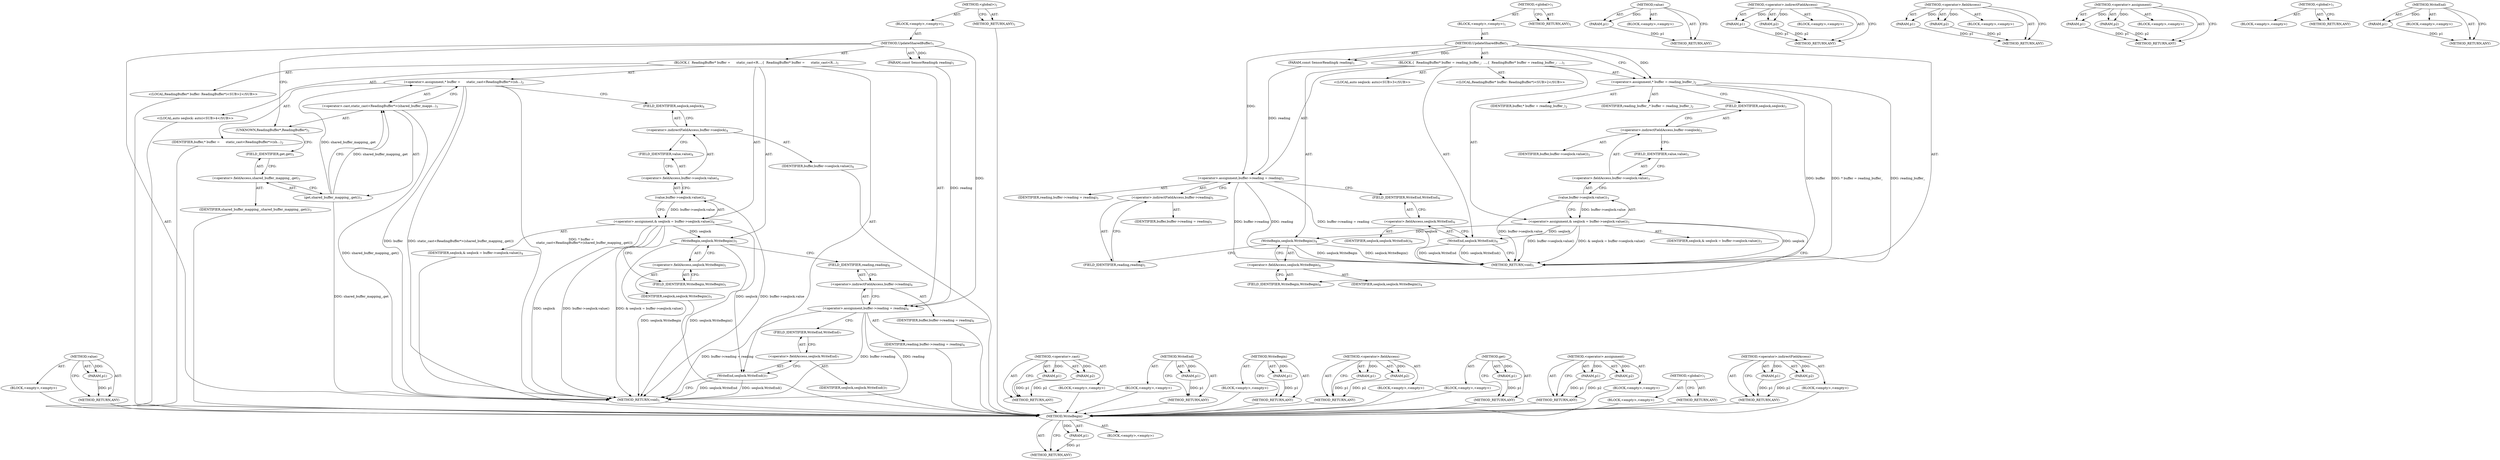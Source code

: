digraph "WriteEnd" {
vulnerable_82 [label=<(METHOD,value)>];
vulnerable_83 [label=<(PARAM,p1)>];
vulnerable_84 [label=<(BLOCK,&lt;empty&gt;,&lt;empty&gt;)>];
vulnerable_85 [label=<(METHOD_RETURN,ANY)>];
vulnerable_6 [label=<(METHOD,&lt;global&gt;)<SUB>1</SUB>>];
vulnerable_7 [label=<(BLOCK,&lt;empty&gt;,&lt;empty&gt;)<SUB>1</SUB>>];
vulnerable_8 [label=<(METHOD,UpdateSharedBuffer)<SUB>1</SUB>>];
vulnerable_9 [label=<(PARAM,const SensorReading&amp; reading)<SUB>1</SUB>>];
vulnerable_10 [label=<(BLOCK,{
  ReadingBuffer* buffer =
      static_cast&lt;R...,{
  ReadingBuffer* buffer =
      static_cast&lt;R...)<SUB>1</SUB>>];
vulnerable_11 [label="<(LOCAL,ReadingBuffer* buffer: ReadingBuffer*)<SUB>2</SUB>>"];
vulnerable_12 [label=<(&lt;operator&gt;.assignment,* buffer =
      static_cast&lt;ReadingBuffer*&gt;(sh...)<SUB>2</SUB>>];
vulnerable_13 [label=<(IDENTIFIER,buffer,* buffer =
      static_cast&lt;ReadingBuffer*&gt;(sh...)<SUB>2</SUB>>];
vulnerable_14 [label=<(&lt;operator&gt;.cast,static_cast&lt;ReadingBuffer*&gt;(shared_buffer_mappi...)<SUB>3</SUB>>];
vulnerable_15 [label=<(UNKNOWN,ReadingBuffer*,ReadingBuffer*)<SUB>3</SUB>>];
vulnerable_16 [label=<(get,shared_buffer_mapping_.get())<SUB>3</SUB>>];
vulnerable_17 [label=<(&lt;operator&gt;.fieldAccess,shared_buffer_mapping_.get)<SUB>3</SUB>>];
vulnerable_18 [label=<(IDENTIFIER,shared_buffer_mapping_,shared_buffer_mapping_.get())<SUB>3</SUB>>];
vulnerable_19 [label=<(FIELD_IDENTIFIER,get,get)<SUB>3</SUB>>];
vulnerable_20 [label="<(LOCAL,auto seqlock: auto)<SUB>4</SUB>>"];
vulnerable_21 [label=<(&lt;operator&gt;.assignment,&amp; seqlock = buffer-&gt;seqlock.value())<SUB>4</SUB>>];
vulnerable_22 [label=<(IDENTIFIER,seqlock,&amp; seqlock = buffer-&gt;seqlock.value())<SUB>4</SUB>>];
vulnerable_23 [label=<(value,buffer-&gt;seqlock.value())<SUB>4</SUB>>];
vulnerable_24 [label=<(&lt;operator&gt;.fieldAccess,buffer-&gt;seqlock.value)<SUB>4</SUB>>];
vulnerable_25 [label=<(&lt;operator&gt;.indirectFieldAccess,buffer-&gt;seqlock)<SUB>4</SUB>>];
vulnerable_26 [label=<(IDENTIFIER,buffer,buffer-&gt;seqlock.value())<SUB>4</SUB>>];
vulnerable_27 [label=<(FIELD_IDENTIFIER,seqlock,seqlock)<SUB>4</SUB>>];
vulnerable_28 [label=<(FIELD_IDENTIFIER,value,value)<SUB>4</SUB>>];
vulnerable_29 [label=<(WriteBegin,seqlock.WriteBegin())<SUB>5</SUB>>];
vulnerable_30 [label=<(&lt;operator&gt;.fieldAccess,seqlock.WriteBegin)<SUB>5</SUB>>];
vulnerable_31 [label=<(IDENTIFIER,seqlock,seqlock.WriteBegin())<SUB>5</SUB>>];
vulnerable_32 [label=<(FIELD_IDENTIFIER,WriteBegin,WriteBegin)<SUB>5</SUB>>];
vulnerable_33 [label=<(&lt;operator&gt;.assignment,buffer-&gt;reading = reading)<SUB>6</SUB>>];
vulnerable_34 [label=<(&lt;operator&gt;.indirectFieldAccess,buffer-&gt;reading)<SUB>6</SUB>>];
vulnerable_35 [label=<(IDENTIFIER,buffer,buffer-&gt;reading = reading)<SUB>6</SUB>>];
vulnerable_36 [label=<(FIELD_IDENTIFIER,reading,reading)<SUB>6</SUB>>];
vulnerable_37 [label=<(IDENTIFIER,reading,buffer-&gt;reading = reading)<SUB>6</SUB>>];
vulnerable_38 [label=<(WriteEnd,seqlock.WriteEnd())<SUB>7</SUB>>];
vulnerable_39 [label=<(&lt;operator&gt;.fieldAccess,seqlock.WriteEnd)<SUB>7</SUB>>];
vulnerable_40 [label=<(IDENTIFIER,seqlock,seqlock.WriteEnd())<SUB>7</SUB>>];
vulnerable_41 [label=<(FIELD_IDENTIFIER,WriteEnd,WriteEnd)<SUB>7</SUB>>];
vulnerable_42 [label=<(METHOD_RETURN,void)<SUB>1</SUB>>];
vulnerable_44 [label=<(METHOD_RETURN,ANY)<SUB>1</SUB>>];
vulnerable_68 [label=<(METHOD,&lt;operator&gt;.cast)>];
vulnerable_69 [label=<(PARAM,p1)>];
vulnerable_70 [label=<(PARAM,p2)>];
vulnerable_71 [label=<(BLOCK,&lt;empty&gt;,&lt;empty&gt;)>];
vulnerable_72 [label=<(METHOD_RETURN,ANY)>];
vulnerable_95 [label=<(METHOD,WriteEnd)>];
vulnerable_96 [label=<(PARAM,p1)>];
vulnerable_97 [label=<(BLOCK,&lt;empty&gt;,&lt;empty&gt;)>];
vulnerable_98 [label=<(METHOD_RETURN,ANY)>];
vulnerable_91 [label=<(METHOD,WriteBegin)>];
vulnerable_92 [label=<(PARAM,p1)>];
vulnerable_93 [label=<(BLOCK,&lt;empty&gt;,&lt;empty&gt;)>];
vulnerable_94 [label=<(METHOD_RETURN,ANY)>];
vulnerable_77 [label=<(METHOD,&lt;operator&gt;.fieldAccess)>];
vulnerable_78 [label=<(PARAM,p1)>];
vulnerable_79 [label=<(PARAM,p2)>];
vulnerable_80 [label=<(BLOCK,&lt;empty&gt;,&lt;empty&gt;)>];
vulnerable_81 [label=<(METHOD_RETURN,ANY)>];
vulnerable_73 [label=<(METHOD,get)>];
vulnerable_74 [label=<(PARAM,p1)>];
vulnerable_75 [label=<(BLOCK,&lt;empty&gt;,&lt;empty&gt;)>];
vulnerable_76 [label=<(METHOD_RETURN,ANY)>];
vulnerable_63 [label=<(METHOD,&lt;operator&gt;.assignment)>];
vulnerable_64 [label=<(PARAM,p1)>];
vulnerable_65 [label=<(PARAM,p2)>];
vulnerable_66 [label=<(BLOCK,&lt;empty&gt;,&lt;empty&gt;)>];
vulnerable_67 [label=<(METHOD_RETURN,ANY)>];
vulnerable_57 [label=<(METHOD,&lt;global&gt;)<SUB>1</SUB>>];
vulnerable_58 [label=<(BLOCK,&lt;empty&gt;,&lt;empty&gt;)>];
vulnerable_59 [label=<(METHOD_RETURN,ANY)>];
vulnerable_86 [label=<(METHOD,&lt;operator&gt;.indirectFieldAccess)>];
vulnerable_87 [label=<(PARAM,p1)>];
vulnerable_88 [label=<(PARAM,p2)>];
vulnerable_89 [label=<(BLOCK,&lt;empty&gt;,&lt;empty&gt;)>];
vulnerable_90 [label=<(METHOD_RETURN,ANY)>];
fixed_77 [label=<(METHOD,WriteBegin)>];
fixed_78 [label=<(PARAM,p1)>];
fixed_79 [label=<(BLOCK,&lt;empty&gt;,&lt;empty&gt;)>];
fixed_80 [label=<(METHOD_RETURN,ANY)>];
fixed_6 [label=<(METHOD,&lt;global&gt;)<SUB>1</SUB>>];
fixed_7 [label=<(BLOCK,&lt;empty&gt;,&lt;empty&gt;)<SUB>1</SUB>>];
fixed_8 [label=<(METHOD,UpdateSharedBuffer)<SUB>1</SUB>>];
fixed_9 [label=<(PARAM,const SensorReading&amp; reading)<SUB>1</SUB>>];
fixed_10 [label=<(BLOCK,{
  ReadingBuffer* buffer = reading_buffer_;
  ...,{
  ReadingBuffer* buffer = reading_buffer_;
  ...)<SUB>1</SUB>>];
fixed_11 [label="<(LOCAL,ReadingBuffer* buffer: ReadingBuffer*)<SUB>2</SUB>>"];
fixed_12 [label=<(&lt;operator&gt;.assignment,* buffer = reading_buffer_)<SUB>2</SUB>>];
fixed_13 [label=<(IDENTIFIER,buffer,* buffer = reading_buffer_)<SUB>2</SUB>>];
fixed_14 [label=<(IDENTIFIER,reading_buffer_,* buffer = reading_buffer_)<SUB>2</SUB>>];
fixed_15 [label="<(LOCAL,auto seqlock: auto)<SUB>3</SUB>>"];
fixed_16 [label=<(&lt;operator&gt;.assignment,&amp; seqlock = buffer-&gt;seqlock.value())<SUB>3</SUB>>];
fixed_17 [label=<(IDENTIFIER,seqlock,&amp; seqlock = buffer-&gt;seqlock.value())<SUB>3</SUB>>];
fixed_18 [label=<(value,buffer-&gt;seqlock.value())<SUB>3</SUB>>];
fixed_19 [label=<(&lt;operator&gt;.fieldAccess,buffer-&gt;seqlock.value)<SUB>3</SUB>>];
fixed_20 [label=<(&lt;operator&gt;.indirectFieldAccess,buffer-&gt;seqlock)<SUB>3</SUB>>];
fixed_21 [label=<(IDENTIFIER,buffer,buffer-&gt;seqlock.value())<SUB>3</SUB>>];
fixed_22 [label=<(FIELD_IDENTIFIER,seqlock,seqlock)<SUB>3</SUB>>];
fixed_23 [label=<(FIELD_IDENTIFIER,value,value)<SUB>3</SUB>>];
fixed_24 [label=<(WriteBegin,seqlock.WriteBegin())<SUB>4</SUB>>];
fixed_25 [label=<(&lt;operator&gt;.fieldAccess,seqlock.WriteBegin)<SUB>4</SUB>>];
fixed_26 [label=<(IDENTIFIER,seqlock,seqlock.WriteBegin())<SUB>4</SUB>>];
fixed_27 [label=<(FIELD_IDENTIFIER,WriteBegin,WriteBegin)<SUB>4</SUB>>];
fixed_28 [label=<(&lt;operator&gt;.assignment,buffer-&gt;reading = reading)<SUB>5</SUB>>];
fixed_29 [label=<(&lt;operator&gt;.indirectFieldAccess,buffer-&gt;reading)<SUB>5</SUB>>];
fixed_30 [label=<(IDENTIFIER,buffer,buffer-&gt;reading = reading)<SUB>5</SUB>>];
fixed_31 [label=<(FIELD_IDENTIFIER,reading,reading)<SUB>5</SUB>>];
fixed_32 [label=<(IDENTIFIER,reading,buffer-&gt;reading = reading)<SUB>5</SUB>>];
fixed_33 [label=<(WriteEnd,seqlock.WriteEnd())<SUB>6</SUB>>];
fixed_34 [label=<(&lt;operator&gt;.fieldAccess,seqlock.WriteEnd)<SUB>6</SUB>>];
fixed_35 [label=<(IDENTIFIER,seqlock,seqlock.WriteEnd())<SUB>6</SUB>>];
fixed_36 [label=<(FIELD_IDENTIFIER,WriteEnd,WriteEnd)<SUB>6</SUB>>];
fixed_37 [label=<(METHOD_RETURN,void)<SUB>1</SUB>>];
fixed_39 [label=<(METHOD_RETURN,ANY)<SUB>1</SUB>>];
fixed_63 [label=<(METHOD,value)>];
fixed_64 [label=<(PARAM,p1)>];
fixed_65 [label=<(BLOCK,&lt;empty&gt;,&lt;empty&gt;)>];
fixed_66 [label=<(METHOD_RETURN,ANY)>];
fixed_72 [label=<(METHOD,&lt;operator&gt;.indirectFieldAccess)>];
fixed_73 [label=<(PARAM,p1)>];
fixed_74 [label=<(PARAM,p2)>];
fixed_75 [label=<(BLOCK,&lt;empty&gt;,&lt;empty&gt;)>];
fixed_76 [label=<(METHOD_RETURN,ANY)>];
fixed_67 [label=<(METHOD,&lt;operator&gt;.fieldAccess)>];
fixed_68 [label=<(PARAM,p1)>];
fixed_69 [label=<(PARAM,p2)>];
fixed_70 [label=<(BLOCK,&lt;empty&gt;,&lt;empty&gt;)>];
fixed_71 [label=<(METHOD_RETURN,ANY)>];
fixed_58 [label=<(METHOD,&lt;operator&gt;.assignment)>];
fixed_59 [label=<(PARAM,p1)>];
fixed_60 [label=<(PARAM,p2)>];
fixed_61 [label=<(BLOCK,&lt;empty&gt;,&lt;empty&gt;)>];
fixed_62 [label=<(METHOD_RETURN,ANY)>];
fixed_52 [label=<(METHOD,&lt;global&gt;)<SUB>1</SUB>>];
fixed_53 [label=<(BLOCK,&lt;empty&gt;,&lt;empty&gt;)>];
fixed_54 [label=<(METHOD_RETURN,ANY)>];
fixed_81 [label=<(METHOD,WriteEnd)>];
fixed_82 [label=<(PARAM,p1)>];
fixed_83 [label=<(BLOCK,&lt;empty&gt;,&lt;empty&gt;)>];
fixed_84 [label=<(METHOD_RETURN,ANY)>];
vulnerable_82 -> vulnerable_83  [key=0, label="AST: "];
vulnerable_82 -> vulnerable_83  [key=1, label="DDG: "];
vulnerable_82 -> vulnerable_84  [key=0, label="AST: "];
vulnerable_82 -> vulnerable_85  [key=0, label="AST: "];
vulnerable_82 -> vulnerable_85  [key=1, label="CFG: "];
vulnerable_83 -> vulnerable_85  [key=0, label="DDG: p1"];
vulnerable_84 -> fixed_77  [key=0];
vulnerable_85 -> fixed_77  [key=0];
vulnerable_6 -> vulnerable_7  [key=0, label="AST: "];
vulnerable_6 -> vulnerable_44  [key=0, label="AST: "];
vulnerable_6 -> vulnerable_44  [key=1, label="CFG: "];
vulnerable_7 -> vulnerable_8  [key=0, label="AST: "];
vulnerable_8 -> vulnerable_9  [key=0, label="AST: "];
vulnerable_8 -> vulnerable_9  [key=1, label="DDG: "];
vulnerable_8 -> vulnerable_10  [key=0, label="AST: "];
vulnerable_8 -> vulnerable_42  [key=0, label="AST: "];
vulnerable_8 -> vulnerable_15  [key=0, label="CFG: "];
vulnerable_8 -> vulnerable_33  [key=0, label="DDG: "];
vulnerable_9 -> vulnerable_33  [key=0, label="DDG: reading"];
vulnerable_10 -> vulnerable_11  [key=0, label="AST: "];
vulnerable_10 -> vulnerable_12  [key=0, label="AST: "];
vulnerable_10 -> vulnerable_20  [key=0, label="AST: "];
vulnerable_10 -> vulnerable_21  [key=0, label="AST: "];
vulnerable_10 -> vulnerable_29  [key=0, label="AST: "];
vulnerable_10 -> vulnerable_33  [key=0, label="AST: "];
vulnerable_10 -> vulnerable_38  [key=0, label="AST: "];
vulnerable_11 -> fixed_77  [key=0];
vulnerable_12 -> vulnerable_13  [key=0, label="AST: "];
vulnerable_12 -> vulnerable_14  [key=0, label="AST: "];
vulnerable_12 -> vulnerable_27  [key=0, label="CFG: "];
vulnerable_12 -> vulnerable_42  [key=0, label="DDG: buffer"];
vulnerable_12 -> vulnerable_42  [key=1, label="DDG: static_cast&lt;ReadingBuffer*&gt;(shared_buffer_mapping_.get())"];
vulnerable_12 -> vulnerable_42  [key=2, label="DDG: * buffer =
      static_cast&lt;ReadingBuffer*&gt;(shared_buffer_mapping_.get())"];
vulnerable_13 -> fixed_77  [key=0];
vulnerable_14 -> vulnerable_15  [key=0, label="AST: "];
vulnerable_14 -> vulnerable_16  [key=0, label="AST: "];
vulnerable_14 -> vulnerable_12  [key=0, label="CFG: "];
vulnerable_14 -> vulnerable_42  [key=0, label="DDG: shared_buffer_mapping_.get()"];
vulnerable_15 -> vulnerable_19  [key=0, label="CFG: "];
vulnerable_16 -> vulnerable_17  [key=0, label="AST: "];
vulnerable_16 -> vulnerable_14  [key=0, label="CFG: "];
vulnerable_16 -> vulnerable_14  [key=1, label="DDG: shared_buffer_mapping_.get"];
vulnerable_16 -> vulnerable_42  [key=0, label="DDG: shared_buffer_mapping_.get"];
vulnerable_16 -> vulnerable_12  [key=0, label="DDG: shared_buffer_mapping_.get"];
vulnerable_17 -> vulnerable_18  [key=0, label="AST: "];
vulnerable_17 -> vulnerable_19  [key=0, label="AST: "];
vulnerable_17 -> vulnerable_16  [key=0, label="CFG: "];
vulnerable_18 -> fixed_77  [key=0];
vulnerable_19 -> vulnerable_17  [key=0, label="CFG: "];
vulnerable_20 -> fixed_77  [key=0];
vulnerable_21 -> vulnerable_22  [key=0, label="AST: "];
vulnerable_21 -> vulnerable_23  [key=0, label="AST: "];
vulnerable_21 -> vulnerable_32  [key=0, label="CFG: "];
vulnerable_21 -> vulnerable_42  [key=0, label="DDG: seqlock"];
vulnerable_21 -> vulnerable_42  [key=1, label="DDG: buffer-&gt;seqlock.value()"];
vulnerable_21 -> vulnerable_42  [key=2, label="DDG: &amp; seqlock = buffer-&gt;seqlock.value()"];
vulnerable_21 -> vulnerable_29  [key=0, label="DDG: seqlock"];
vulnerable_21 -> vulnerable_38  [key=0, label="DDG: seqlock"];
vulnerable_22 -> fixed_77  [key=0];
vulnerable_23 -> vulnerable_24  [key=0, label="AST: "];
vulnerable_23 -> vulnerable_21  [key=0, label="CFG: "];
vulnerable_23 -> vulnerable_21  [key=1, label="DDG: buffer-&gt;seqlock.value"];
vulnerable_23 -> vulnerable_42  [key=0, label="DDG: buffer-&gt;seqlock.value"];
vulnerable_24 -> vulnerable_25  [key=0, label="AST: "];
vulnerable_24 -> vulnerable_28  [key=0, label="AST: "];
vulnerable_24 -> vulnerable_23  [key=0, label="CFG: "];
vulnerable_25 -> vulnerable_26  [key=0, label="AST: "];
vulnerable_25 -> vulnerable_27  [key=0, label="AST: "];
vulnerable_25 -> vulnerable_28  [key=0, label="CFG: "];
vulnerable_26 -> fixed_77  [key=0];
vulnerable_27 -> vulnerable_25  [key=0, label="CFG: "];
vulnerable_28 -> vulnerable_24  [key=0, label="CFG: "];
vulnerable_29 -> vulnerable_30  [key=0, label="AST: "];
vulnerable_29 -> vulnerable_36  [key=0, label="CFG: "];
vulnerable_29 -> vulnerable_42  [key=0, label="DDG: seqlock.WriteBegin"];
vulnerable_29 -> vulnerable_42  [key=1, label="DDG: seqlock.WriteBegin()"];
vulnerable_30 -> vulnerable_31  [key=0, label="AST: "];
vulnerable_30 -> vulnerable_32  [key=0, label="AST: "];
vulnerable_30 -> vulnerable_29  [key=0, label="CFG: "];
vulnerable_31 -> fixed_77  [key=0];
vulnerable_32 -> vulnerable_30  [key=0, label="CFG: "];
vulnerable_33 -> vulnerable_34  [key=0, label="AST: "];
vulnerable_33 -> vulnerable_37  [key=0, label="AST: "];
vulnerable_33 -> vulnerable_41  [key=0, label="CFG: "];
vulnerable_33 -> vulnerable_42  [key=0, label="DDG: buffer-&gt;reading"];
vulnerable_33 -> vulnerable_42  [key=1, label="DDG: reading"];
vulnerable_33 -> vulnerable_42  [key=2, label="DDG: buffer-&gt;reading = reading"];
vulnerable_34 -> vulnerable_35  [key=0, label="AST: "];
vulnerable_34 -> vulnerable_36  [key=0, label="AST: "];
vulnerable_34 -> vulnerable_33  [key=0, label="CFG: "];
vulnerable_35 -> fixed_77  [key=0];
vulnerable_36 -> vulnerable_34  [key=0, label="CFG: "];
vulnerable_37 -> fixed_77  [key=0];
vulnerable_38 -> vulnerable_39  [key=0, label="AST: "];
vulnerable_38 -> vulnerable_42  [key=0, label="CFG: "];
vulnerable_38 -> vulnerable_42  [key=1, label="DDG: seqlock.WriteEnd"];
vulnerable_38 -> vulnerable_42  [key=2, label="DDG: seqlock.WriteEnd()"];
vulnerable_39 -> vulnerable_40  [key=0, label="AST: "];
vulnerable_39 -> vulnerable_41  [key=0, label="AST: "];
vulnerable_39 -> vulnerable_38  [key=0, label="CFG: "];
vulnerable_40 -> fixed_77  [key=0];
vulnerable_41 -> vulnerable_39  [key=0, label="CFG: "];
vulnerable_42 -> fixed_77  [key=0];
vulnerable_44 -> fixed_77  [key=0];
vulnerable_68 -> vulnerable_69  [key=0, label="AST: "];
vulnerable_68 -> vulnerable_69  [key=1, label="DDG: "];
vulnerable_68 -> vulnerable_71  [key=0, label="AST: "];
vulnerable_68 -> vulnerable_70  [key=0, label="AST: "];
vulnerable_68 -> vulnerable_70  [key=1, label="DDG: "];
vulnerable_68 -> vulnerable_72  [key=0, label="AST: "];
vulnerable_68 -> vulnerable_72  [key=1, label="CFG: "];
vulnerable_69 -> vulnerable_72  [key=0, label="DDG: p1"];
vulnerable_70 -> vulnerable_72  [key=0, label="DDG: p2"];
vulnerable_71 -> fixed_77  [key=0];
vulnerable_72 -> fixed_77  [key=0];
vulnerable_95 -> vulnerable_96  [key=0, label="AST: "];
vulnerable_95 -> vulnerable_96  [key=1, label="DDG: "];
vulnerable_95 -> vulnerable_97  [key=0, label="AST: "];
vulnerable_95 -> vulnerable_98  [key=0, label="AST: "];
vulnerable_95 -> vulnerable_98  [key=1, label="CFG: "];
vulnerable_96 -> vulnerable_98  [key=0, label="DDG: p1"];
vulnerable_97 -> fixed_77  [key=0];
vulnerable_98 -> fixed_77  [key=0];
vulnerable_91 -> vulnerable_92  [key=0, label="AST: "];
vulnerable_91 -> vulnerable_92  [key=1, label="DDG: "];
vulnerable_91 -> vulnerable_93  [key=0, label="AST: "];
vulnerable_91 -> vulnerable_94  [key=0, label="AST: "];
vulnerable_91 -> vulnerable_94  [key=1, label="CFG: "];
vulnerable_92 -> vulnerable_94  [key=0, label="DDG: p1"];
vulnerable_93 -> fixed_77  [key=0];
vulnerable_94 -> fixed_77  [key=0];
vulnerable_77 -> vulnerable_78  [key=0, label="AST: "];
vulnerable_77 -> vulnerable_78  [key=1, label="DDG: "];
vulnerable_77 -> vulnerable_80  [key=0, label="AST: "];
vulnerable_77 -> vulnerable_79  [key=0, label="AST: "];
vulnerable_77 -> vulnerable_79  [key=1, label="DDG: "];
vulnerable_77 -> vulnerable_81  [key=0, label="AST: "];
vulnerable_77 -> vulnerable_81  [key=1, label="CFG: "];
vulnerable_78 -> vulnerable_81  [key=0, label="DDG: p1"];
vulnerable_79 -> vulnerable_81  [key=0, label="DDG: p2"];
vulnerable_80 -> fixed_77  [key=0];
vulnerable_81 -> fixed_77  [key=0];
vulnerable_73 -> vulnerable_74  [key=0, label="AST: "];
vulnerable_73 -> vulnerable_74  [key=1, label="DDG: "];
vulnerable_73 -> vulnerable_75  [key=0, label="AST: "];
vulnerable_73 -> vulnerable_76  [key=0, label="AST: "];
vulnerable_73 -> vulnerable_76  [key=1, label="CFG: "];
vulnerable_74 -> vulnerable_76  [key=0, label="DDG: p1"];
vulnerable_75 -> fixed_77  [key=0];
vulnerable_76 -> fixed_77  [key=0];
vulnerable_63 -> vulnerable_64  [key=0, label="AST: "];
vulnerable_63 -> vulnerable_64  [key=1, label="DDG: "];
vulnerable_63 -> vulnerable_66  [key=0, label="AST: "];
vulnerable_63 -> vulnerable_65  [key=0, label="AST: "];
vulnerable_63 -> vulnerable_65  [key=1, label="DDG: "];
vulnerable_63 -> vulnerable_67  [key=0, label="AST: "];
vulnerable_63 -> vulnerable_67  [key=1, label="CFG: "];
vulnerable_64 -> vulnerable_67  [key=0, label="DDG: p1"];
vulnerable_65 -> vulnerable_67  [key=0, label="DDG: p2"];
vulnerable_66 -> fixed_77  [key=0];
vulnerable_67 -> fixed_77  [key=0];
vulnerable_57 -> vulnerable_58  [key=0, label="AST: "];
vulnerable_57 -> vulnerable_59  [key=0, label="AST: "];
vulnerable_57 -> vulnerable_59  [key=1, label="CFG: "];
vulnerable_58 -> fixed_77  [key=0];
vulnerable_59 -> fixed_77  [key=0];
vulnerable_86 -> vulnerable_87  [key=0, label="AST: "];
vulnerable_86 -> vulnerable_87  [key=1, label="DDG: "];
vulnerable_86 -> vulnerable_89  [key=0, label="AST: "];
vulnerable_86 -> vulnerable_88  [key=0, label="AST: "];
vulnerable_86 -> vulnerable_88  [key=1, label="DDG: "];
vulnerable_86 -> vulnerable_90  [key=0, label="AST: "];
vulnerable_86 -> vulnerable_90  [key=1, label="CFG: "];
vulnerable_87 -> vulnerable_90  [key=0, label="DDG: p1"];
vulnerable_88 -> vulnerable_90  [key=0, label="DDG: p2"];
vulnerable_89 -> fixed_77  [key=0];
vulnerable_90 -> fixed_77  [key=0];
fixed_77 -> fixed_78  [key=0, label="AST: "];
fixed_77 -> fixed_78  [key=1, label="DDG: "];
fixed_77 -> fixed_79  [key=0, label="AST: "];
fixed_77 -> fixed_80  [key=0, label="AST: "];
fixed_77 -> fixed_80  [key=1, label="CFG: "];
fixed_78 -> fixed_80  [key=0, label="DDG: p1"];
fixed_6 -> fixed_7  [key=0, label="AST: "];
fixed_6 -> fixed_39  [key=0, label="AST: "];
fixed_6 -> fixed_39  [key=1, label="CFG: "];
fixed_7 -> fixed_8  [key=0, label="AST: "];
fixed_8 -> fixed_9  [key=0, label="AST: "];
fixed_8 -> fixed_9  [key=1, label="DDG: "];
fixed_8 -> fixed_10  [key=0, label="AST: "];
fixed_8 -> fixed_37  [key=0, label="AST: "];
fixed_8 -> fixed_12  [key=0, label="CFG: "];
fixed_8 -> fixed_12  [key=1, label="DDG: "];
fixed_8 -> fixed_28  [key=0, label="DDG: "];
fixed_9 -> fixed_28  [key=0, label="DDG: reading"];
fixed_10 -> fixed_11  [key=0, label="AST: "];
fixed_10 -> fixed_12  [key=0, label="AST: "];
fixed_10 -> fixed_15  [key=0, label="AST: "];
fixed_10 -> fixed_16  [key=0, label="AST: "];
fixed_10 -> fixed_24  [key=0, label="AST: "];
fixed_10 -> fixed_28  [key=0, label="AST: "];
fixed_10 -> fixed_33  [key=0, label="AST: "];
fixed_12 -> fixed_13  [key=0, label="AST: "];
fixed_12 -> fixed_14  [key=0, label="AST: "];
fixed_12 -> fixed_22  [key=0, label="CFG: "];
fixed_12 -> fixed_37  [key=0, label="DDG: buffer"];
fixed_12 -> fixed_37  [key=1, label="DDG: * buffer = reading_buffer_"];
fixed_12 -> fixed_37  [key=2, label="DDG: reading_buffer_"];
fixed_16 -> fixed_17  [key=0, label="AST: "];
fixed_16 -> fixed_18  [key=0, label="AST: "];
fixed_16 -> fixed_27  [key=0, label="CFG: "];
fixed_16 -> fixed_37  [key=0, label="DDG: seqlock"];
fixed_16 -> fixed_37  [key=1, label="DDG: buffer-&gt;seqlock.value()"];
fixed_16 -> fixed_37  [key=2, label="DDG: &amp; seqlock = buffer-&gt;seqlock.value()"];
fixed_16 -> fixed_24  [key=0, label="DDG: seqlock"];
fixed_16 -> fixed_33  [key=0, label="DDG: seqlock"];
fixed_18 -> fixed_19  [key=0, label="AST: "];
fixed_18 -> fixed_16  [key=0, label="CFG: "];
fixed_18 -> fixed_16  [key=1, label="DDG: buffer-&gt;seqlock.value"];
fixed_18 -> fixed_37  [key=0, label="DDG: buffer-&gt;seqlock.value"];
fixed_19 -> fixed_20  [key=0, label="AST: "];
fixed_19 -> fixed_23  [key=0, label="AST: "];
fixed_19 -> fixed_18  [key=0, label="CFG: "];
fixed_20 -> fixed_21  [key=0, label="AST: "];
fixed_20 -> fixed_22  [key=0, label="AST: "];
fixed_20 -> fixed_23  [key=0, label="CFG: "];
fixed_22 -> fixed_20  [key=0, label="CFG: "];
fixed_23 -> fixed_19  [key=0, label="CFG: "];
fixed_24 -> fixed_25  [key=0, label="AST: "];
fixed_24 -> fixed_31  [key=0, label="CFG: "];
fixed_24 -> fixed_37  [key=0, label="DDG: seqlock.WriteBegin"];
fixed_24 -> fixed_37  [key=1, label="DDG: seqlock.WriteBegin()"];
fixed_25 -> fixed_26  [key=0, label="AST: "];
fixed_25 -> fixed_27  [key=0, label="AST: "];
fixed_25 -> fixed_24  [key=0, label="CFG: "];
fixed_27 -> fixed_25  [key=0, label="CFG: "];
fixed_28 -> fixed_29  [key=0, label="AST: "];
fixed_28 -> fixed_32  [key=0, label="AST: "];
fixed_28 -> fixed_36  [key=0, label="CFG: "];
fixed_28 -> fixed_37  [key=0, label="DDG: buffer-&gt;reading"];
fixed_28 -> fixed_37  [key=1, label="DDG: reading"];
fixed_28 -> fixed_37  [key=2, label="DDG: buffer-&gt;reading = reading"];
fixed_29 -> fixed_30  [key=0, label="AST: "];
fixed_29 -> fixed_31  [key=0, label="AST: "];
fixed_29 -> fixed_28  [key=0, label="CFG: "];
fixed_31 -> fixed_29  [key=0, label="CFG: "];
fixed_33 -> fixed_34  [key=0, label="AST: "];
fixed_33 -> fixed_37  [key=0, label="CFG: "];
fixed_33 -> fixed_37  [key=1, label="DDG: seqlock.WriteEnd"];
fixed_33 -> fixed_37  [key=2, label="DDG: seqlock.WriteEnd()"];
fixed_34 -> fixed_35  [key=0, label="AST: "];
fixed_34 -> fixed_36  [key=0, label="AST: "];
fixed_34 -> fixed_33  [key=0, label="CFG: "];
fixed_36 -> fixed_34  [key=0, label="CFG: "];
fixed_63 -> fixed_64  [key=0, label="AST: "];
fixed_63 -> fixed_64  [key=1, label="DDG: "];
fixed_63 -> fixed_65  [key=0, label="AST: "];
fixed_63 -> fixed_66  [key=0, label="AST: "];
fixed_63 -> fixed_66  [key=1, label="CFG: "];
fixed_64 -> fixed_66  [key=0, label="DDG: p1"];
fixed_72 -> fixed_73  [key=0, label="AST: "];
fixed_72 -> fixed_73  [key=1, label="DDG: "];
fixed_72 -> fixed_75  [key=0, label="AST: "];
fixed_72 -> fixed_74  [key=0, label="AST: "];
fixed_72 -> fixed_74  [key=1, label="DDG: "];
fixed_72 -> fixed_76  [key=0, label="AST: "];
fixed_72 -> fixed_76  [key=1, label="CFG: "];
fixed_73 -> fixed_76  [key=0, label="DDG: p1"];
fixed_74 -> fixed_76  [key=0, label="DDG: p2"];
fixed_67 -> fixed_68  [key=0, label="AST: "];
fixed_67 -> fixed_68  [key=1, label="DDG: "];
fixed_67 -> fixed_70  [key=0, label="AST: "];
fixed_67 -> fixed_69  [key=0, label="AST: "];
fixed_67 -> fixed_69  [key=1, label="DDG: "];
fixed_67 -> fixed_71  [key=0, label="AST: "];
fixed_67 -> fixed_71  [key=1, label="CFG: "];
fixed_68 -> fixed_71  [key=0, label="DDG: p1"];
fixed_69 -> fixed_71  [key=0, label="DDG: p2"];
fixed_58 -> fixed_59  [key=0, label="AST: "];
fixed_58 -> fixed_59  [key=1, label="DDG: "];
fixed_58 -> fixed_61  [key=0, label="AST: "];
fixed_58 -> fixed_60  [key=0, label="AST: "];
fixed_58 -> fixed_60  [key=1, label="DDG: "];
fixed_58 -> fixed_62  [key=0, label="AST: "];
fixed_58 -> fixed_62  [key=1, label="CFG: "];
fixed_59 -> fixed_62  [key=0, label="DDG: p1"];
fixed_60 -> fixed_62  [key=0, label="DDG: p2"];
fixed_52 -> fixed_53  [key=0, label="AST: "];
fixed_52 -> fixed_54  [key=0, label="AST: "];
fixed_52 -> fixed_54  [key=1, label="CFG: "];
fixed_81 -> fixed_82  [key=0, label="AST: "];
fixed_81 -> fixed_82  [key=1, label="DDG: "];
fixed_81 -> fixed_83  [key=0, label="AST: "];
fixed_81 -> fixed_84  [key=0, label="AST: "];
fixed_81 -> fixed_84  [key=1, label="CFG: "];
fixed_82 -> fixed_84  [key=0, label="DDG: p1"];
}
